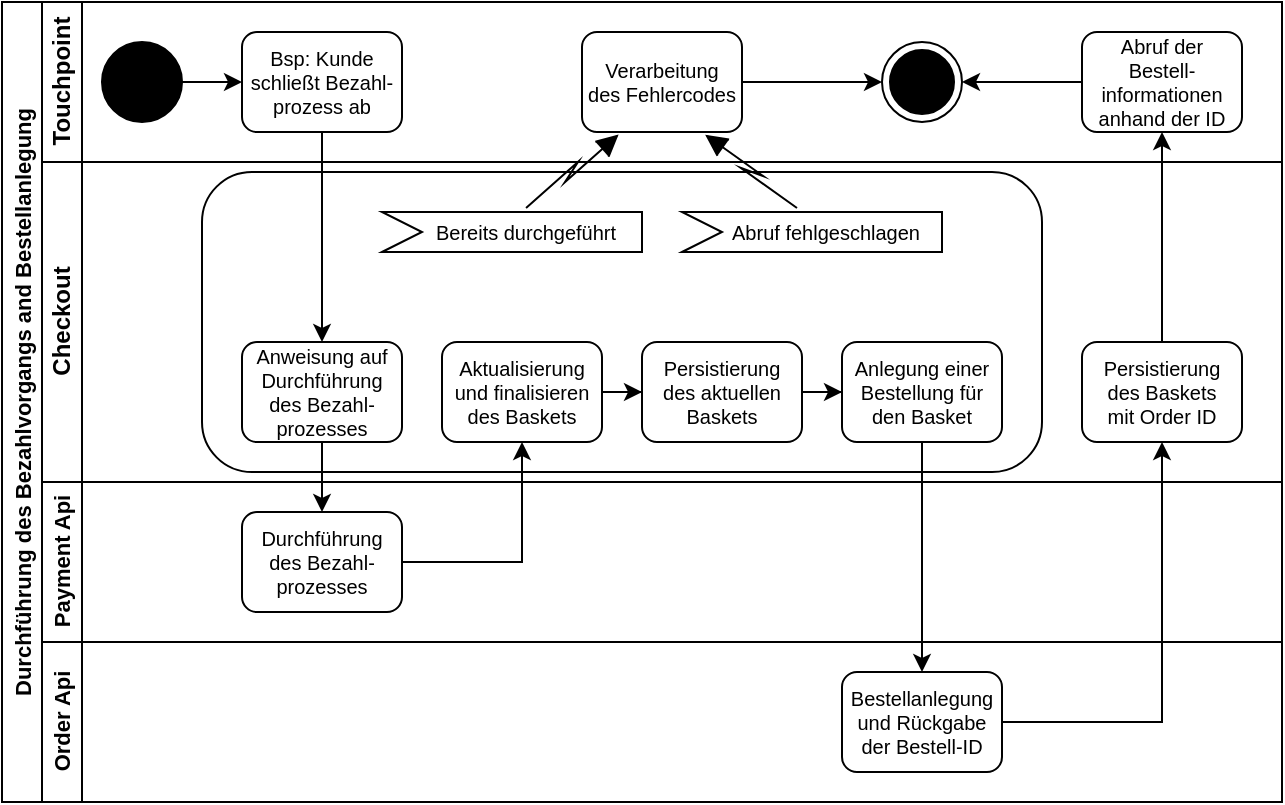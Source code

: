 <mxfile version="16.5.1" type="device"><diagram id="UwIKP6m48wc_oYwi1pg5" name="Seite-1"><mxGraphModel dx="630" dy="-1068" grid="1" gridSize="10" guides="1" tooltips="1" connect="1" arrows="1" fold="1" page="1" pageScale="1" pageWidth="1169" pageHeight="827" math="0" shadow="0"><root><mxCell id="0"/><mxCell id="1" parent="0"/><mxCell id="umzDVVduOczW6B6ZaLSD-1" value="Durchführung des Bezahlvorgangs and Bestellanlegung" style="swimlane;childLayout=stackLayout;resizeParent=1;resizeParentMax=0;horizontal=0;startSize=20;horizontalStack=0;fontColor=#000000;strokeColor=#000000;fontSize=11;fillColor=none;" parent="1" vertex="1"><mxGeometry x="10" y="1790" width="640" height="400" as="geometry"/></mxCell><mxCell id="umzDVVduOczW6B6ZaLSD-2" value="Touchpoint" style="swimlane;html=1;startSize=20;horizontal=0;fontColor=#000000;strokeColor=#000000;fillColor=none;" parent="umzDVVduOczW6B6ZaLSD-1" vertex="1"><mxGeometry x="20" width="620" height="80" as="geometry"/></mxCell><mxCell id="umzDVVduOczW6B6ZaLSD-3" value="" style="edgeStyle=orthogonalEdgeStyle;rounded=0;orthogonalLoop=1;jettySize=auto;html=1;fontColor=#000000;strokeColor=#000000;" parent="umzDVVduOczW6B6ZaLSD-2" source="umzDVVduOczW6B6ZaLSD-4" target="umzDVVduOczW6B6ZaLSD-5" edge="1"><mxGeometry relative="1" as="geometry"/></mxCell><mxCell id="umzDVVduOczW6B6ZaLSD-4" value="" style="ellipse;whiteSpace=wrap;html=1;fontColor=#000000;strokeColor=#000000;fillColor=#000000;" parent="umzDVVduOczW6B6ZaLSD-2" vertex="1"><mxGeometry x="30" y="20" width="40" height="40" as="geometry"/></mxCell><mxCell id="umzDVVduOczW6B6ZaLSD-5" value="Bsp: Kunde&#10;schließt Bezahl-&#10;prozess ab" style="rounded=1;fontFamily=Helvetica;fontSize=10;fontColor=#000000;align=center;strokeColor=#000000;fillColor=#FFFFFF;" parent="umzDVVduOczW6B6ZaLSD-2" vertex="1"><mxGeometry x="100" y="15" width="80" height="50" as="geometry"/></mxCell><mxCell id="umzDVVduOczW6B6ZaLSD-6" style="edgeStyle=orthogonalEdgeStyle;rounded=0;orthogonalLoop=1;jettySize=auto;html=1;fontSize=10;fontColor=#000000;strokeColor=#000000;" parent="umzDVVduOczW6B6ZaLSD-2" source="umzDVVduOczW6B6ZaLSD-7" target="umzDVVduOczW6B6ZaLSD-8" edge="1"><mxGeometry relative="1" as="geometry"/></mxCell><mxCell id="umzDVVduOczW6B6ZaLSD-7" value="Verarbeitung&#10;des Fehlercodes" style="rounded=1;fontFamily=Helvetica;fontSize=10;fontColor=#000000;align=center;strokeColor=#000000;fillColor=#FFFFFF;" parent="umzDVVduOczW6B6ZaLSD-2" vertex="1"><mxGeometry x="270" y="15" width="80" height="50" as="geometry"/></mxCell><mxCell id="umzDVVduOczW6B6ZaLSD-8" value="" style="ellipse;html=1;shape=endState;fillColor=#000000;strokeColor=#000000;fontSize=10;fontColor=#000000;" parent="umzDVVduOczW6B6ZaLSD-2" vertex="1"><mxGeometry x="420" y="20" width="40" height="40" as="geometry"/></mxCell><mxCell id="umzDVVduOczW6B6ZaLSD-9" style="edgeStyle=orthogonalEdgeStyle;rounded=0;orthogonalLoop=1;jettySize=auto;html=1;entryX=1;entryY=0.5;entryDx=0;entryDy=0;fontSize=11;fontColor=#000000;strokeColor=#000000;" parent="umzDVVduOczW6B6ZaLSD-2" source="umzDVVduOczW6B6ZaLSD-10" target="umzDVVduOczW6B6ZaLSD-8" edge="1"><mxGeometry relative="1" as="geometry"/></mxCell><mxCell id="umzDVVduOczW6B6ZaLSD-10" value="Abruf der&#10;Bestell-&#10;informationen&#10;anhand der ID" style="rounded=1;fontFamily=Helvetica;fontSize=10;fontColor=#000000;align=center;strokeColor=#000000;fillColor=#FFFFFF;" parent="umzDVVduOczW6B6ZaLSD-2" vertex="1"><mxGeometry x="520" y="15" width="80" height="50" as="geometry"/></mxCell><mxCell id="umzDVVduOczW6B6ZaLSD-11" style="edgeStyle=orthogonalEdgeStyle;rounded=0;orthogonalLoop=1;jettySize=auto;html=1;fontSize=10;fontColor=#000000;strokeColor=#000000;" parent="umzDVVduOczW6B6ZaLSD-1" source="umzDVVduOczW6B6ZaLSD-5" target="umzDVVduOczW6B6ZaLSD-23" edge="1"><mxGeometry relative="1" as="geometry"><mxPoint x="160" y="100" as="targetPoint"/></mxGeometry></mxCell><mxCell id="umzDVVduOczW6B6ZaLSD-13" value="Checkout" style="swimlane;html=1;startSize=20;horizontal=0;fontColor=#000000;strokeColor=#000000;fillColor=none;" parent="umzDVVduOczW6B6ZaLSD-1" vertex="1"><mxGeometry x="20" y="80" width="620" height="160" as="geometry"/></mxCell><mxCell id="A2Im6KzoOC_geHToacM--1" value="" style="html=1;align=right;verticalAlign=top;rounded=1;absoluteArcSize=1;arcSize=50;dashed=0;spacingTop=10;spacingRight=30;sketch=0;fillStyle=auto;fillColor=none;" vertex="1" parent="umzDVVduOczW6B6ZaLSD-13"><mxGeometry x="80" y="5" width="420" height="150" as="geometry"/></mxCell><mxCell id="umzDVVduOczW6B6ZaLSD-15" style="edgeStyle=orthogonalEdgeStyle;rounded=0;orthogonalLoop=1;jettySize=auto;html=1;fontSize=11;fontColor=#000000;strokeColor=#000000;" parent="umzDVVduOczW6B6ZaLSD-13" source="umzDVVduOczW6B6ZaLSD-16" target="umzDVVduOczW6B6ZaLSD-25" edge="1"><mxGeometry relative="1" as="geometry"><mxPoint x="300" y="125" as="targetPoint"/></mxGeometry></mxCell><mxCell id="umzDVVduOczW6B6ZaLSD-16" value="Aktualisierung&#10;und finalisieren&#10;des Baskets" style="rounded=1;fontFamily=Helvetica;fontSize=10;fontColor=#000000;align=center;strokeColor=#000000;fillColor=#FFFFFF;" parent="umzDVVduOczW6B6ZaLSD-13" vertex="1"><mxGeometry x="200" y="90" width="80" height="50" as="geometry"/></mxCell><mxCell id="umzDVVduOczW6B6ZaLSD-23" value="Anweisung auf&#10;Durchführung&#10;des Bezahl-&#10;prozesses" style="rounded=1;fontFamily=Helvetica;fontSize=10;fontColor=#000000;align=center;strokeColor=#000000;fillColor=#FFFFFF;" parent="umzDVVduOczW6B6ZaLSD-13" vertex="1"><mxGeometry x="100" y="90" width="80" height="50" as="geometry"/></mxCell><mxCell id="umzDVVduOczW6B6ZaLSD-24" style="edgeStyle=orthogonalEdgeStyle;rounded=0;orthogonalLoop=1;jettySize=auto;html=1;fontSize=11;fontColor=#000000;strokeColor=#000000;" parent="umzDVVduOczW6B6ZaLSD-13" source="umzDVVduOczW6B6ZaLSD-25" target="umzDVVduOczW6B6ZaLSD-26" edge="1"><mxGeometry relative="1" as="geometry"/></mxCell><mxCell id="umzDVVduOczW6B6ZaLSD-25" value="Persistierung&#10;des aktuellen&#10;Baskets" style="rounded=1;fontFamily=Helvetica;fontSize=10;fontColor=#000000;align=center;strokeColor=#000000;fillColor=#FFFFFF;" parent="umzDVVduOczW6B6ZaLSD-13" vertex="1"><mxGeometry x="300" y="90" width="80" height="50" as="geometry"/></mxCell><mxCell id="umzDVVduOczW6B6ZaLSD-26" value="Anlegung einer&#10;Bestellung für&#10;den Basket" style="rounded=1;fontFamily=Helvetica;fontSize=10;fontColor=#000000;align=center;strokeColor=#000000;fillColor=#FFFFFF;" parent="umzDVVduOczW6B6ZaLSD-13" vertex="1"><mxGeometry x="400" y="90" width="80" height="50" as="geometry"/></mxCell><mxCell id="umzDVVduOczW6B6ZaLSD-27" value="Persistierung&#10;des Baskets&#10;mit Order ID" style="rounded=1;fontFamily=Helvetica;fontSize=10;fontColor=#000000;align=center;strokeColor=#000000;fillColor=#FFFFFF;" parent="umzDVVduOczW6B6ZaLSD-13" vertex="1"><mxGeometry x="520" y="90" width="80" height="50" as="geometry"/></mxCell><mxCell id="A2Im6KzoOC_geHToacM--2" value="Bereits durchgeführt" style="shape=mxgraph.infographic.ribbonSimple;notch1=20;notch2=0;align=center;verticalAlign=middle;fontSize=10;fontStyle=0;fillColor=default;flipH=0;spacingRight=0;spacingLeft=14;rounded=1;sketch=0;fillStyle=auto;strokeColor=#000000;fontColor=#000000;" vertex="1" parent="umzDVVduOczW6B6ZaLSD-13"><mxGeometry x="170" y="25" width="130" height="20" as="geometry"/></mxCell><mxCell id="A2Im6KzoOC_geHToacM--3" value="Abruf fehlgeschlagen" style="shape=mxgraph.infographic.ribbonSimple;notch1=20;notch2=0;align=center;verticalAlign=middle;fontSize=10;fontStyle=0;fillColor=default;flipH=0;spacingRight=0;spacingLeft=14;rounded=1;sketch=0;fillStyle=auto;strokeColor=#000000;fontColor=#000000;" vertex="1" parent="umzDVVduOczW6B6ZaLSD-13"><mxGeometry x="320" y="25" width="130" height="20" as="geometry"/></mxCell><mxCell id="umzDVVduOczW6B6ZaLSD-28" value="Payment Api" style="swimlane;html=1;startSize=20;horizontal=0;fontColor=#000000;strokeColor=#000000;fontSize=11;fillColor=none;" parent="umzDVVduOczW6B6ZaLSD-1" vertex="1"><mxGeometry x="20" y="240" width="620" height="80" as="geometry"/></mxCell><mxCell id="umzDVVduOczW6B6ZaLSD-29" value="Durchführung&#10;des Bezahl-&#10;prozesses" style="rounded=1;fontFamily=Helvetica;fontSize=10;fontColor=#000000;align=center;strokeColor=#000000;fillColor=#FFFFFF;" parent="umzDVVduOczW6B6ZaLSD-28" vertex="1"><mxGeometry x="100" y="15" width="80" height="50" as="geometry"/></mxCell><mxCell id="umzDVVduOczW6B6ZaLSD-30" value="Order Api" style="swimlane;html=1;startSize=20;horizontal=0;fontColor=#000000;strokeColor=#000000;fontSize=11;fillColor=none;" parent="umzDVVduOczW6B6ZaLSD-1" vertex="1"><mxGeometry x="20" y="320" width="620" height="80" as="geometry"/></mxCell><mxCell id="umzDVVduOczW6B6ZaLSD-31" value="Bestellanlegung&#10;und Rückgabe&#10;der Bestell-ID" style="rounded=1;fontFamily=Helvetica;fontSize=10;fontColor=#000000;align=center;strokeColor=#000000;fillColor=#FFFFFF;" parent="umzDVVduOczW6B6ZaLSD-30" vertex="1"><mxGeometry x="400" y="15" width="80" height="50" as="geometry"/></mxCell><mxCell id="umzDVVduOczW6B6ZaLSD-32" style="edgeStyle=orthogonalEdgeStyle;rounded=0;orthogonalLoop=1;jettySize=auto;html=1;fontSize=11;fontColor=#000000;strokeColor=#000000;" parent="umzDVVduOczW6B6ZaLSD-1" source="umzDVVduOczW6B6ZaLSD-23" target="umzDVVduOczW6B6ZaLSD-29" edge="1"><mxGeometry relative="1" as="geometry"/></mxCell><mxCell id="umzDVVduOczW6B6ZaLSD-33" style="edgeStyle=orthogonalEdgeStyle;rounded=0;orthogonalLoop=1;jettySize=auto;html=1;fontSize=11;fontColor=#000000;strokeColor=#000000;" parent="umzDVVduOczW6B6ZaLSD-1" source="umzDVVduOczW6B6ZaLSD-26" target="umzDVVduOczW6B6ZaLSD-31" edge="1"><mxGeometry relative="1" as="geometry"/></mxCell><mxCell id="umzDVVduOczW6B6ZaLSD-34" style="edgeStyle=orthogonalEdgeStyle;rounded=0;orthogonalLoop=1;jettySize=auto;html=1;entryX=0.5;entryY=1;entryDx=0;entryDy=0;fontSize=11;fontColor=#000000;strokeColor=#000000;" parent="umzDVVduOczW6B6ZaLSD-1" source="umzDVVduOczW6B6ZaLSD-31" target="umzDVVduOczW6B6ZaLSD-27" edge="1"><mxGeometry relative="1" as="geometry"/></mxCell><mxCell id="umzDVVduOczW6B6ZaLSD-35" style="edgeStyle=orthogonalEdgeStyle;rounded=0;orthogonalLoop=1;jettySize=auto;html=1;entryX=0.5;entryY=1;entryDx=0;entryDy=0;fontSize=11;fontColor=#000000;strokeColor=#000000;" parent="umzDVVduOczW6B6ZaLSD-1" source="umzDVVduOczW6B6ZaLSD-27" target="umzDVVduOczW6B6ZaLSD-10" edge="1"><mxGeometry relative="1" as="geometry"/></mxCell><mxCell id="umzDVVduOczW6B6ZaLSD-36" style="edgeStyle=orthogonalEdgeStyle;rounded=0;orthogonalLoop=1;jettySize=auto;html=1;exitX=1;exitY=0.5;exitDx=0;exitDy=0;entryX=0.5;entryY=1;entryDx=0;entryDy=0;fontSize=10;fontColor=#000000;strokeColor=#000000;" parent="umzDVVduOczW6B6ZaLSD-1" source="umzDVVduOczW6B6ZaLSD-29" target="umzDVVduOczW6B6ZaLSD-16" edge="1"><mxGeometry relative="1" as="geometry"/></mxCell><mxCell id="A2Im6KzoOC_geHToacM--4" value="" style="shape=mxgraph.lean_mapping.electronic_info_flow_edge;html=1;rounded=0;fontSize=12;fontColor=#000000;endArrow=classic;endFill=1;strokeColor=#000000;entryX=0.25;entryY=1;entryDx=0;entryDy=0;exitX=0;exitY=0;exitDx=69.5;exitDy=0;exitPerimeter=0;" edge="1" parent="umzDVVduOczW6B6ZaLSD-1" source="A2Im6KzoOC_geHToacM--2" target="umzDVVduOczW6B6ZaLSD-7"><mxGeometry width="160" relative="1" as="geometry"><mxPoint x="-19" y="-2590" as="sourcePoint"/><mxPoint x="310" y="70" as="targetPoint"/><Array as="points"><mxPoint x="260" y="100"/></Array></mxGeometry></mxCell><mxCell id="A2Im6KzoOC_geHToacM--5" value="" style="shape=mxgraph.lean_mapping.electronic_info_flow_edge;html=1;rounded=0;fontSize=12;fontColor=#000000;endArrow=classic;endFill=1;strokeColor=#000000;entryX=0.75;entryY=1;entryDx=0;entryDy=0;exitX=0;exitY=0;exitDx=60;exitDy=0;exitPerimeter=0;" edge="1" parent="umzDVVduOczW6B6ZaLSD-1" source="A2Im6KzoOC_geHToacM--3" target="umzDVVduOczW6B6ZaLSD-7"><mxGeometry width="160" relative="1" as="geometry"><mxPoint x="259.5" y="-1290" as="sourcePoint"/><mxPoint x="350" y="70" as="targetPoint"/><Array as="points"><mxPoint x="270" y="110"/></Array></mxGeometry></mxCell></root></mxGraphModel></diagram></mxfile>